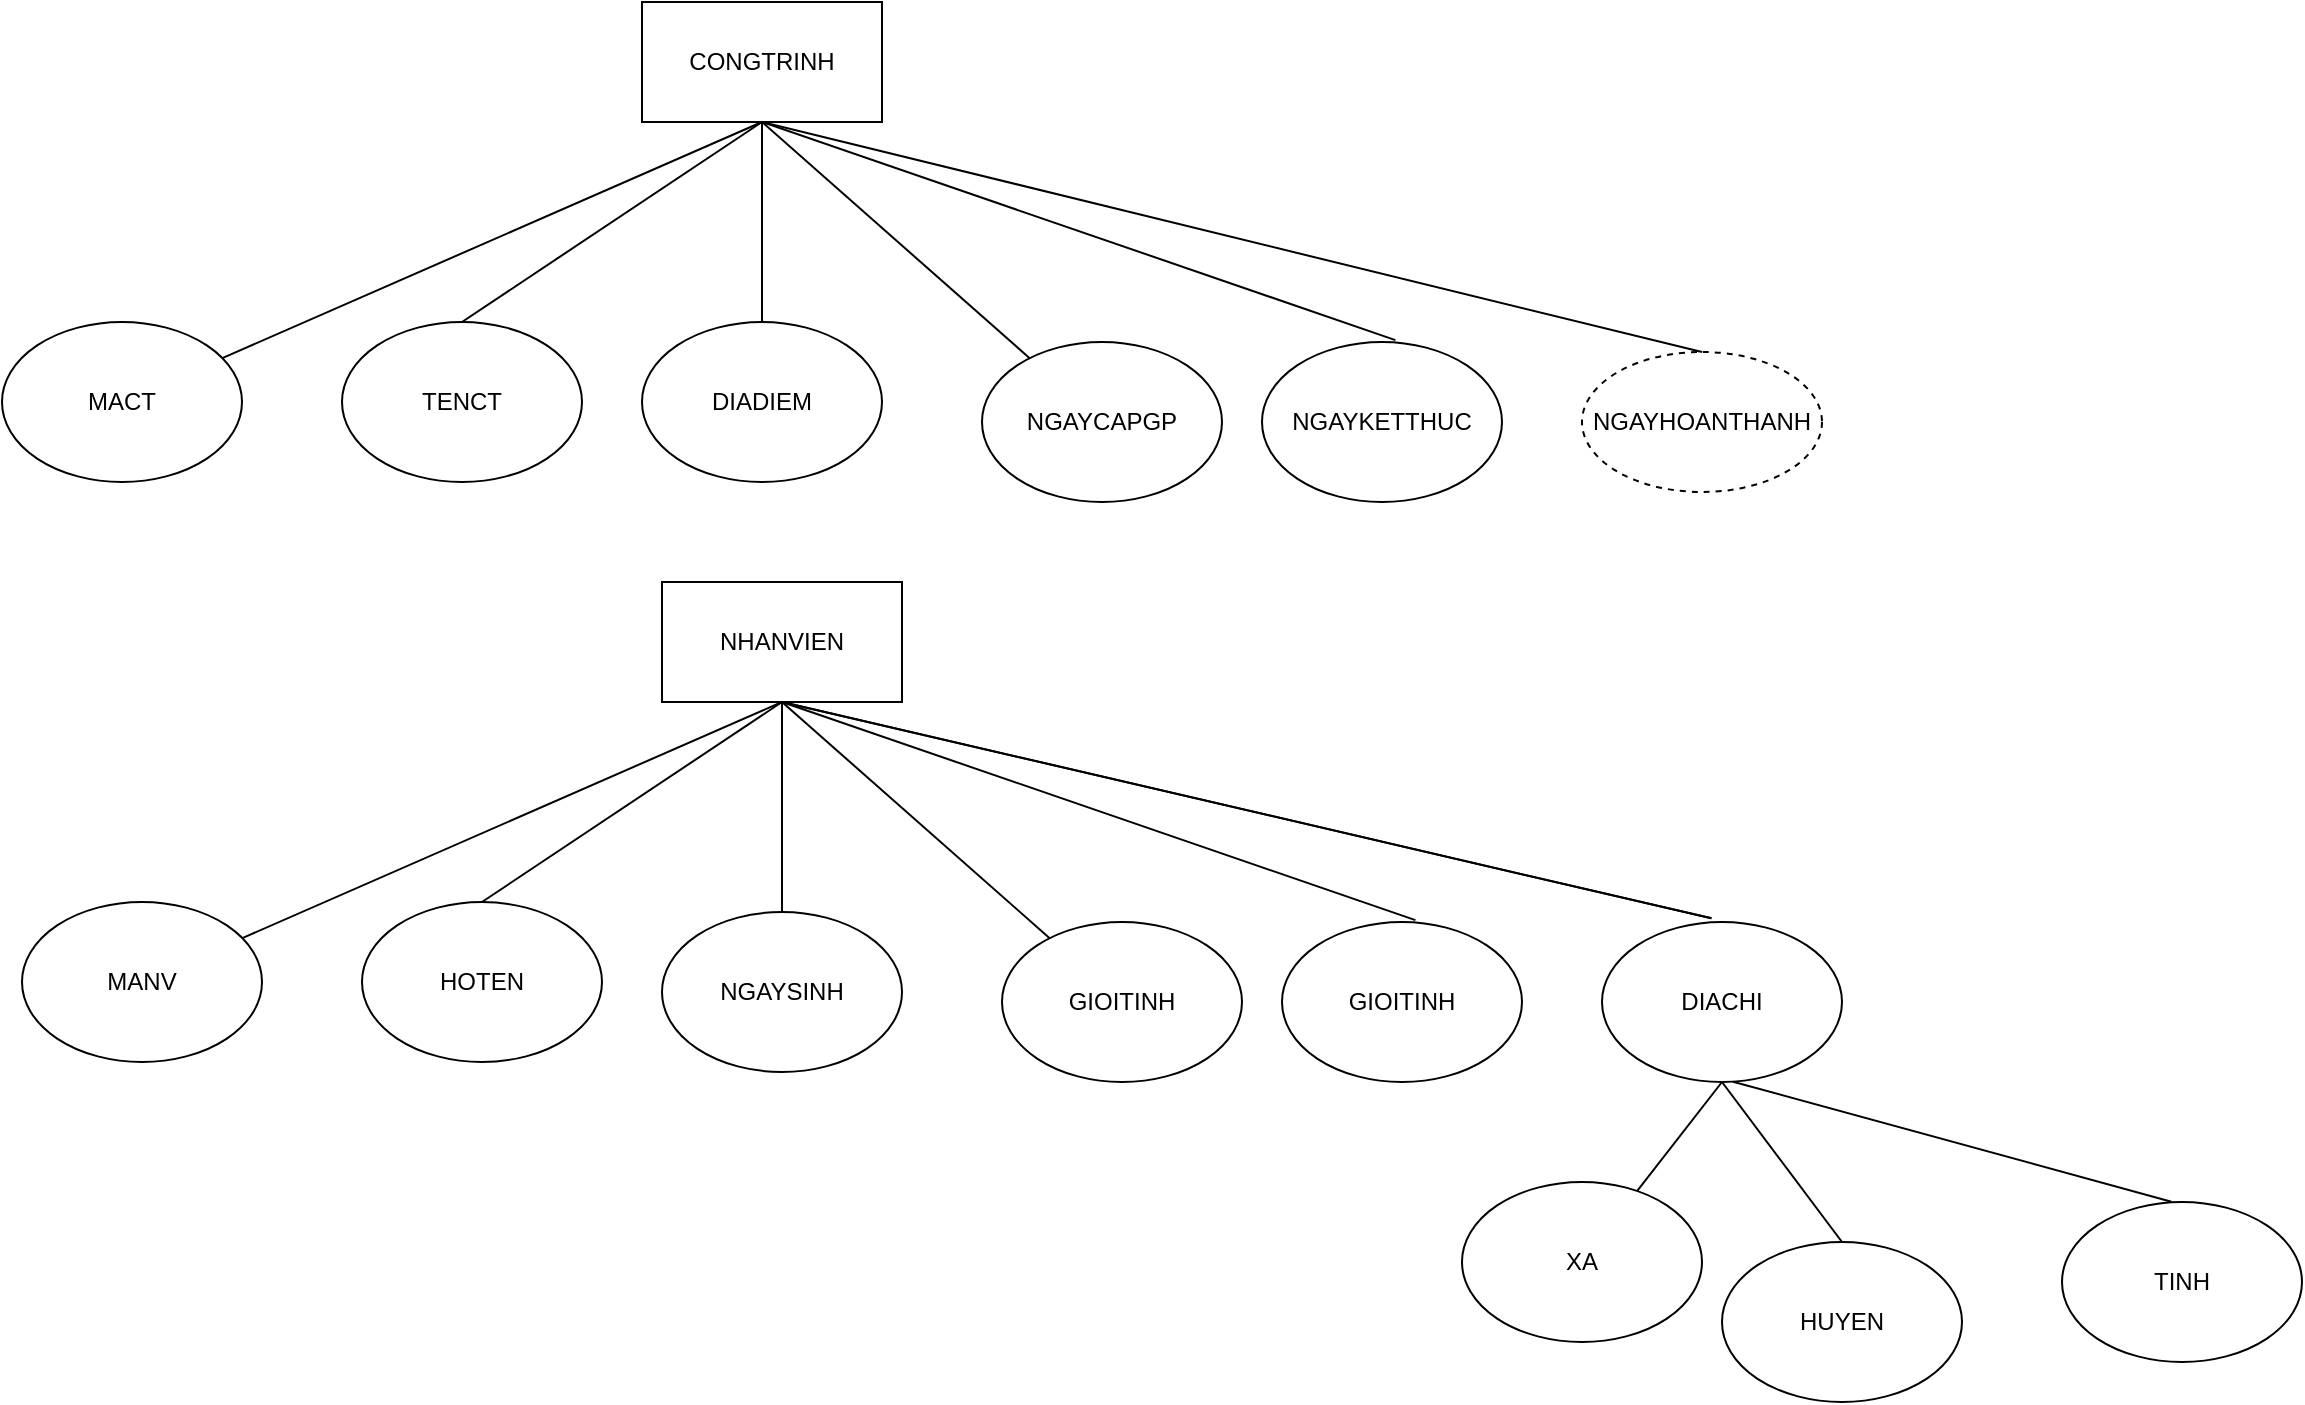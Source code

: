 <mxfile version="20.0.4" type="github">
  <diagram id="Gonjh7d7SkdxmwXjiLC-" name="Page-1">
    <mxGraphModel dx="2212" dy="1831" grid="1" gridSize="10" guides="1" tooltips="1" connect="1" arrows="1" fold="1" page="1" pageScale="1" pageWidth="827" pageHeight="1169" math="0" shadow="0">
      <root>
        <mxCell id="0" />
        <mxCell id="1" parent="0" />
        <mxCell id="O9z5ea7odPDU79QB4mqT-1" value="CONGTRINH" style="rounded=0;whiteSpace=wrap;html=1;" vertex="1" parent="1">
          <mxGeometry x="260" y="-290" width="120" height="60" as="geometry" />
        </mxCell>
        <mxCell id="O9z5ea7odPDU79QB4mqT-2" value="NGAYCAPGP" style="ellipse;whiteSpace=wrap;html=1;" vertex="1" parent="1">
          <mxGeometry x="430" y="-120" width="120" height="80" as="geometry" />
        </mxCell>
        <mxCell id="O9z5ea7odPDU79QB4mqT-7" value="MACT" style="ellipse;whiteSpace=wrap;html=1;" vertex="1" parent="1">
          <mxGeometry x="-60" y="-130" width="120" height="80" as="geometry" />
        </mxCell>
        <mxCell id="O9z5ea7odPDU79QB4mqT-8" value="TENCT" style="ellipse;whiteSpace=wrap;html=1;" vertex="1" parent="1">
          <mxGeometry x="110" y="-130" width="120" height="80" as="geometry" />
        </mxCell>
        <mxCell id="O9z5ea7odPDU79QB4mqT-9" value="DIADIEM" style="ellipse;whiteSpace=wrap;html=1;" vertex="1" parent="1">
          <mxGeometry x="260" y="-130" width="120" height="80" as="geometry" />
        </mxCell>
        <mxCell id="O9z5ea7odPDU79QB4mqT-10" value="" style="endArrow=none;html=1;rounded=0;" edge="1" parent="1" target="O9z5ea7odPDU79QB4mqT-7">
          <mxGeometry width="50" height="50" relative="1" as="geometry">
            <mxPoint x="320" y="-230" as="sourcePoint" />
            <mxPoint x="470" y="-360" as="targetPoint" />
          </mxGeometry>
        </mxCell>
        <mxCell id="O9z5ea7odPDU79QB4mqT-17" value="" style="endArrow=none;html=1;rounded=0;entryX=0.5;entryY=0;entryDx=0;entryDy=0;" edge="1" parent="1" target="O9z5ea7odPDU79QB4mqT-8">
          <mxGeometry width="50" height="50" relative="1" as="geometry">
            <mxPoint x="320" y="-230" as="sourcePoint" />
            <mxPoint x="320" y="-150" as="targetPoint" />
          </mxGeometry>
        </mxCell>
        <mxCell id="O9z5ea7odPDU79QB4mqT-18" value="" style="endArrow=none;html=1;rounded=0;exitX=0.5;exitY=1;exitDx=0;exitDy=0;" edge="1" parent="1" source="O9z5ea7odPDU79QB4mqT-1" target="O9z5ea7odPDU79QB4mqT-2">
          <mxGeometry width="50" height="50" relative="1" as="geometry">
            <mxPoint x="390" y="-261.429" as="sourcePoint" />
            <mxPoint x="540" y="-290" as="targetPoint" />
          </mxGeometry>
        </mxCell>
        <mxCell id="O9z5ea7odPDU79QB4mqT-19" value="" style="endArrow=none;html=1;rounded=0;" edge="1" parent="1" target="O9z5ea7odPDU79QB4mqT-9">
          <mxGeometry width="50" height="50" relative="1" as="geometry">
            <mxPoint x="320" y="-230" as="sourcePoint" />
            <mxPoint x="530" y="-278.57" as="targetPoint" />
          </mxGeometry>
        </mxCell>
        <mxCell id="O9z5ea7odPDU79QB4mqT-21" value="NGAYKETTHUC" style="ellipse;whiteSpace=wrap;html=1;" vertex="1" parent="1">
          <mxGeometry x="570" y="-120" width="120" height="80" as="geometry" />
        </mxCell>
        <mxCell id="O9z5ea7odPDU79QB4mqT-22" value="NGAYHOANTHANH" style="ellipse;whiteSpace=wrap;html=1;align=center;dashed=1;" vertex="1" parent="1">
          <mxGeometry x="730" y="-115" width="120" height="70" as="geometry" />
        </mxCell>
        <mxCell id="O9z5ea7odPDU79QB4mqT-23" value="" style="endArrow=none;html=1;rounded=0;entryX=0.5;entryY=1;entryDx=0;entryDy=0;exitX=0.556;exitY=-0.012;exitDx=0;exitDy=0;exitPerimeter=0;" edge="1" parent="1" source="O9z5ea7odPDU79QB4mqT-21" target="O9z5ea7odPDU79QB4mqT-1">
          <mxGeometry width="50" height="50" relative="1" as="geometry">
            <mxPoint x="170" y="-160" as="sourcePoint" />
            <mxPoint x="220" y="-210" as="targetPoint" />
          </mxGeometry>
        </mxCell>
        <mxCell id="O9z5ea7odPDU79QB4mqT-24" value="" style="endArrow=none;html=1;rounded=0;exitX=0.5;exitY=0;exitDx=0;exitDy=0;" edge="1" parent="1" source="O9z5ea7odPDU79QB4mqT-22">
          <mxGeometry width="50" height="50" relative="1" as="geometry">
            <mxPoint x="756.72" y="-150.96" as="sourcePoint" />
            <mxPoint x="320" y="-230" as="targetPoint" />
          </mxGeometry>
        </mxCell>
        <mxCell id="O9z5ea7odPDU79QB4mqT-27" value="NHANVIEN" style="rounded=0;whiteSpace=wrap;html=1;" vertex="1" parent="1">
          <mxGeometry x="270" width="120" height="60" as="geometry" />
        </mxCell>
        <mxCell id="O9z5ea7odPDU79QB4mqT-28" value="GIOITINH" style="ellipse;whiteSpace=wrap;html=1;" vertex="1" parent="1">
          <mxGeometry x="440" y="170" width="120" height="80" as="geometry" />
        </mxCell>
        <mxCell id="O9z5ea7odPDU79QB4mqT-29" value="MANV" style="ellipse;whiteSpace=wrap;html=1;" vertex="1" parent="1">
          <mxGeometry x="-50" y="160" width="120" height="80" as="geometry" />
        </mxCell>
        <mxCell id="O9z5ea7odPDU79QB4mqT-30" value="HOTEN" style="ellipse;whiteSpace=wrap;html=1;" vertex="1" parent="1">
          <mxGeometry x="120" y="160" width="120" height="80" as="geometry" />
        </mxCell>
        <mxCell id="O9z5ea7odPDU79QB4mqT-31" value="NGAYSINH" style="ellipse;whiteSpace=wrap;html=1;" vertex="1" parent="1">
          <mxGeometry x="270" y="165" width="120" height="80" as="geometry" />
        </mxCell>
        <mxCell id="O9z5ea7odPDU79QB4mqT-32" value="" style="endArrow=none;html=1;rounded=0;" edge="1" parent="1" target="O9z5ea7odPDU79QB4mqT-29">
          <mxGeometry width="50" height="50" relative="1" as="geometry">
            <mxPoint x="330" y="60" as="sourcePoint" />
            <mxPoint x="480" y="-70" as="targetPoint" />
          </mxGeometry>
        </mxCell>
        <mxCell id="O9z5ea7odPDU79QB4mqT-33" value="" style="endArrow=none;html=1;rounded=0;entryX=0.5;entryY=0;entryDx=0;entryDy=0;" edge="1" parent="1" target="O9z5ea7odPDU79QB4mqT-30">
          <mxGeometry width="50" height="50" relative="1" as="geometry">
            <mxPoint x="330" y="60" as="sourcePoint" />
            <mxPoint x="330" y="140" as="targetPoint" />
          </mxGeometry>
        </mxCell>
        <mxCell id="O9z5ea7odPDU79QB4mqT-34" value="" style="endArrow=none;html=1;rounded=0;exitX=0.5;exitY=1;exitDx=0;exitDy=0;" edge="1" parent="1" source="O9z5ea7odPDU79QB4mqT-27" target="O9z5ea7odPDU79QB4mqT-28">
          <mxGeometry width="50" height="50" relative="1" as="geometry">
            <mxPoint x="400" y="28.571" as="sourcePoint" />
            <mxPoint x="550" as="targetPoint" />
          </mxGeometry>
        </mxCell>
        <mxCell id="O9z5ea7odPDU79QB4mqT-35" value="" style="endArrow=none;html=1;rounded=0;" edge="1" parent="1" target="O9z5ea7odPDU79QB4mqT-31">
          <mxGeometry width="50" height="50" relative="1" as="geometry">
            <mxPoint x="330" y="60" as="sourcePoint" />
            <mxPoint x="540" y="11.43" as="targetPoint" />
          </mxGeometry>
        </mxCell>
        <mxCell id="O9z5ea7odPDU79QB4mqT-36" value="GIOITINH" style="ellipse;whiteSpace=wrap;html=1;" vertex="1" parent="1">
          <mxGeometry x="580" y="170" width="120" height="80" as="geometry" />
        </mxCell>
        <mxCell id="O9z5ea7odPDU79QB4mqT-38" value="" style="endArrow=none;html=1;rounded=0;entryX=0.5;entryY=1;entryDx=0;entryDy=0;exitX=0.556;exitY=-0.012;exitDx=0;exitDy=0;exitPerimeter=0;" edge="1" parent="1" source="O9z5ea7odPDU79QB4mqT-36" target="O9z5ea7odPDU79QB4mqT-27">
          <mxGeometry width="50" height="50" relative="1" as="geometry">
            <mxPoint x="180" y="130" as="sourcePoint" />
            <mxPoint x="230" y="80" as="targetPoint" />
          </mxGeometry>
        </mxCell>
        <mxCell id="O9z5ea7odPDU79QB4mqT-39" value="" style="endArrow=none;html=1;rounded=0;exitX=0.456;exitY=-0.023;exitDx=0;exitDy=0;exitPerimeter=0;" edge="1" parent="1" source="O9z5ea7odPDU79QB4mqT-44">
          <mxGeometry width="50" height="50" relative="1" as="geometry">
            <mxPoint x="810" y="165" as="sourcePoint" />
            <mxPoint x="330" y="60" as="targetPoint" />
          </mxGeometry>
        </mxCell>
        <mxCell id="O9z5ea7odPDU79QB4mqT-44" value="DIACHI" style="ellipse;whiteSpace=wrap;html=1;" vertex="1" parent="1">
          <mxGeometry x="740" y="170" width="120" height="80" as="geometry" />
        </mxCell>
        <mxCell id="O9z5ea7odPDU79QB4mqT-45" value="HUYEN" style="ellipse;whiteSpace=wrap;html=1;" vertex="1" parent="1">
          <mxGeometry x="800" y="330" width="120" height="80" as="geometry" />
        </mxCell>
        <mxCell id="O9z5ea7odPDU79QB4mqT-47" value="XA" style="ellipse;whiteSpace=wrap;html=1;" vertex="1" parent="1">
          <mxGeometry x="670" y="300" width="120" height="80" as="geometry" />
        </mxCell>
        <mxCell id="O9z5ea7odPDU79QB4mqT-48" value="TINH" style="ellipse;whiteSpace=wrap;html=1;" vertex="1" parent="1">
          <mxGeometry x="970" y="310" width="120" height="80" as="geometry" />
        </mxCell>
        <mxCell id="O9z5ea7odPDU79QB4mqT-49" value="" style="endArrow=none;html=1;rounded=0;exitX=0.456;exitY=-0.023;exitDx=0;exitDy=0;exitPerimeter=0;" edge="1" parent="1">
          <mxGeometry width="50" height="50" relative="1" as="geometry">
            <mxPoint x="794.72" y="168.16" as="sourcePoint" />
            <mxPoint x="330" y="60" as="targetPoint" />
          </mxGeometry>
        </mxCell>
        <mxCell id="O9z5ea7odPDU79QB4mqT-50" value="" style="endArrow=none;html=1;rounded=0;exitX=0.456;exitY=-0.002;exitDx=0;exitDy=0;exitPerimeter=0;entryX=0.546;entryY=0.998;entryDx=0;entryDy=0;entryPerimeter=0;" edge="1" parent="1" source="O9z5ea7odPDU79QB4mqT-48" target="O9z5ea7odPDU79QB4mqT-44">
          <mxGeometry width="50" height="50" relative="1" as="geometry">
            <mxPoint x="1022.36" y="320.0" as="sourcePoint" />
            <mxPoint x="557.64" y="211.84" as="targetPoint" />
          </mxGeometry>
        </mxCell>
        <mxCell id="O9z5ea7odPDU79QB4mqT-51" value="" style="endArrow=none;html=1;rounded=0;entryX=0.5;entryY=1;entryDx=0;entryDy=0;" edge="1" parent="1" source="O9z5ea7odPDU79QB4mqT-47" target="O9z5ea7odPDU79QB4mqT-44">
          <mxGeometry width="50" height="50" relative="1" as="geometry">
            <mxPoint x="889.2" y="480.0" as="sourcePoint" />
            <mxPoint x="650" y="300.0" as="targetPoint" />
          </mxGeometry>
        </mxCell>
        <mxCell id="O9z5ea7odPDU79QB4mqT-52" value="" style="endArrow=none;html=1;rounded=0;exitX=0.5;exitY=0;exitDx=0;exitDy=0;entryX=0.5;entryY=1;entryDx=0;entryDy=0;" edge="1" parent="1" source="O9z5ea7odPDU79QB4mqT-45" target="O9z5ea7odPDU79QB4mqT-44">
          <mxGeometry width="50" height="50" relative="1" as="geometry">
            <mxPoint x="919.6" y="449.84" as="sourcePoint" />
            <mxPoint x="680.4" y="269.84" as="targetPoint" />
          </mxGeometry>
        </mxCell>
      </root>
    </mxGraphModel>
  </diagram>
</mxfile>
